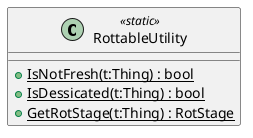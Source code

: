 @startuml
class RottableUtility <<static>> {
    + {static} IsNotFresh(t:Thing) : bool
    + {static} IsDessicated(t:Thing) : bool
    + {static} GetRotStage(t:Thing) : RotStage
}
@enduml
